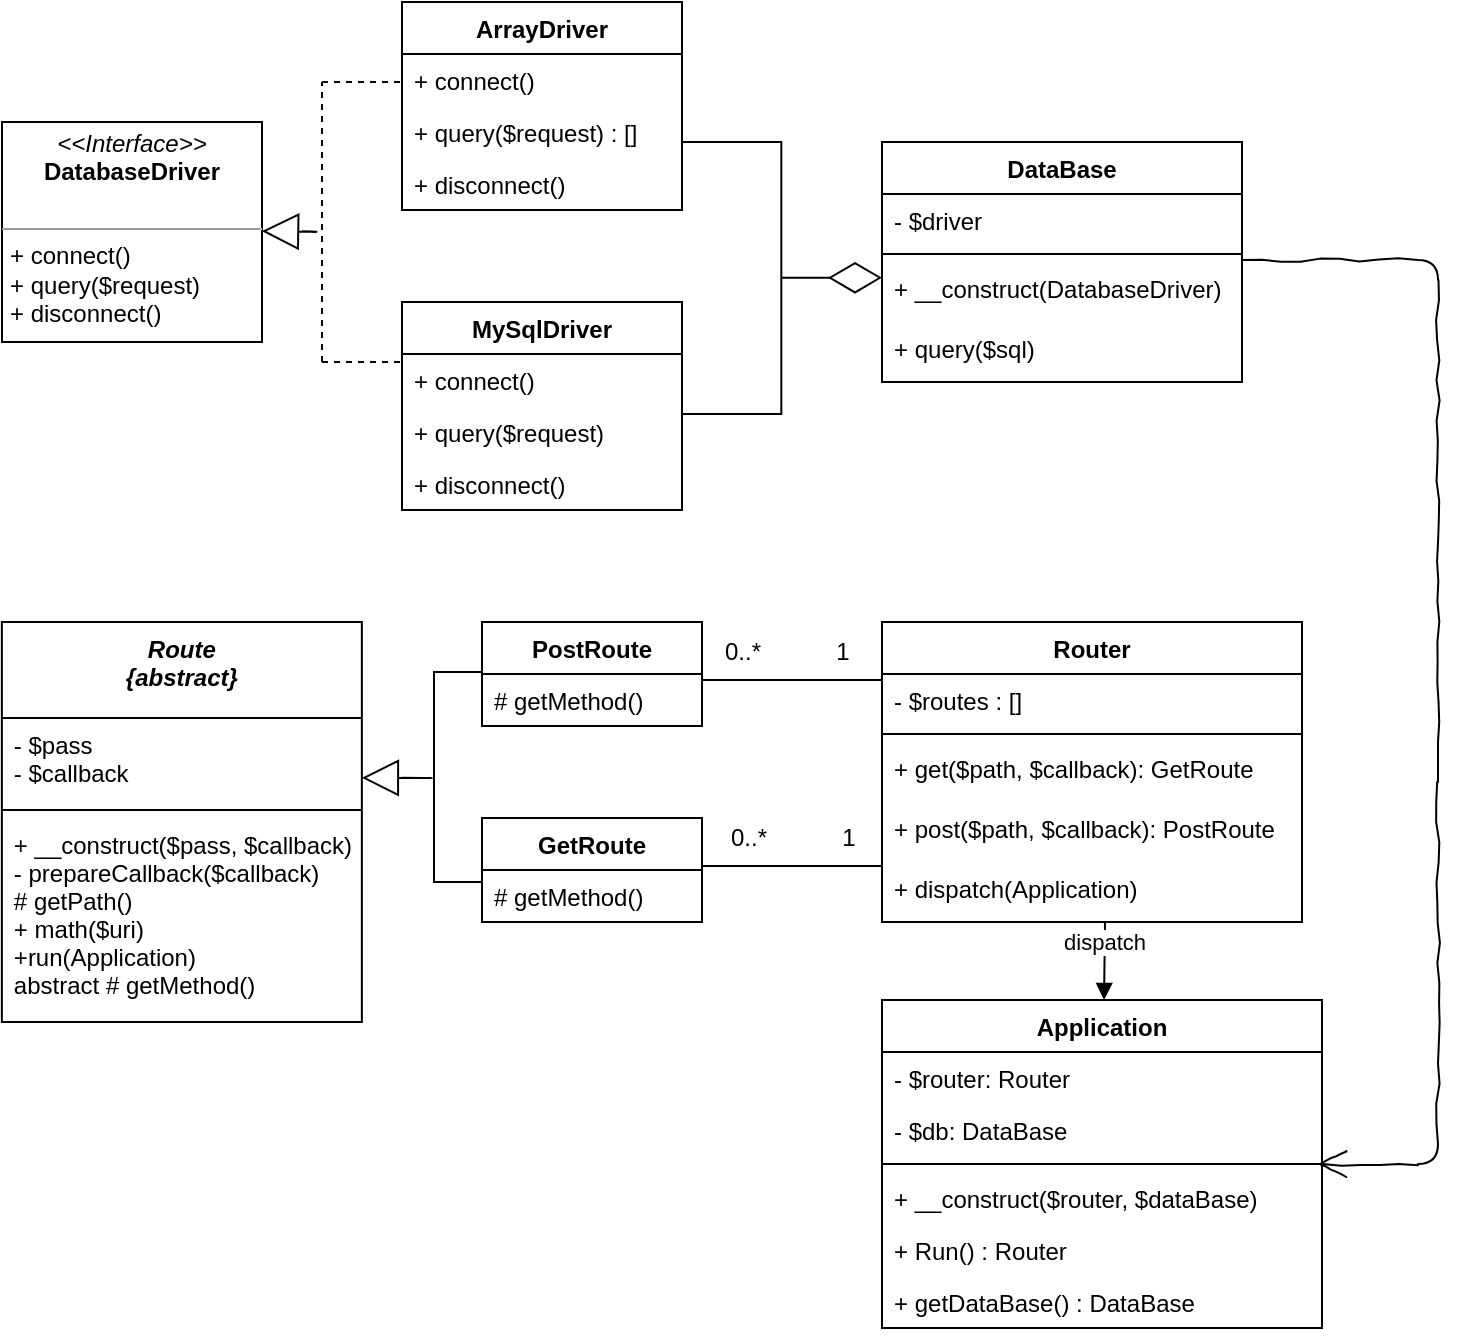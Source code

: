 <mxfile version="12.4.8" type="github">
  <diagram id="EAqPQv1zphD2tdkrLCZT" name="Page-1">
    <mxGraphModel dx="1902" dy="1037" grid="1" gridSize="10" guides="1" tooltips="1" connect="1" arrows="1" fold="1" page="1" pageScale="1" pageWidth="827" pageHeight="1169" math="0" shadow="0">
      <root>
        <mxCell id="0"/>
        <mxCell id="1" parent="0"/>
        <mxCell id="PiqDJ6yaUydBjH0UTQGq-6" value="&lt;p style=&quot;margin: 0px ; margin-top: 4px ; text-align: center&quot;&gt;&lt;i&gt;&amp;lt;&amp;lt;Interface&amp;gt;&amp;gt;&lt;/i&gt;&lt;br&gt;&lt;b&gt;DatabaseDriver&lt;/b&gt;&lt;/p&gt;&lt;p style=&quot;margin: 0px ; margin-left: 4px&quot;&gt;&lt;br&gt;&lt;/p&gt;&lt;hr size=&quot;1&quot;&gt;&lt;p style=&quot;margin: 0px ; margin-left: 4px&quot;&gt;+ connect()&lt;br&gt;+ query($request)&lt;/p&gt;&lt;p style=&quot;margin: 0px ; margin-left: 4px&quot;&gt;+ disconnect()&lt;/p&gt;" style="verticalAlign=top;align=left;overflow=fill;fontSize=12;fontFamily=Helvetica;html=1;" parent="1" vertex="1">
          <mxGeometry x="41" y="101" width="130" height="110" as="geometry"/>
        </mxCell>
        <mxCell id="PiqDJ6yaUydBjH0UTQGq-7" value="Route&#xa;{abstract}" style="swimlane;fontStyle=3;align=center;verticalAlign=top;childLayout=stackLayout;horizontal=1;startSize=48;horizontalStack=0;resizeParent=1;resizeParentMax=0;resizeLast=0;collapsible=1;marginBottom=0;" parent="1" vertex="1">
          <mxGeometry x="40.93" y="351" width="180" height="200" as="geometry">
            <mxRectangle x="40" y="370" width="90" height="48" as="alternateBounds"/>
          </mxGeometry>
        </mxCell>
        <mxCell id="PiqDJ6yaUydBjH0UTQGq-8" value="- $pass&#xa;- $callback" style="text;strokeColor=none;fillColor=none;align=left;verticalAlign=top;spacingLeft=4;spacingRight=4;overflow=hidden;rotatable=0;points=[[0,0.5],[1,0.5]];portConstraint=eastwest;" parent="PiqDJ6yaUydBjH0UTQGq-7" vertex="1">
          <mxGeometry y="48" width="180" height="42" as="geometry"/>
        </mxCell>
        <mxCell id="PiqDJ6yaUydBjH0UTQGq-9" value="" style="line;strokeWidth=1;fillColor=none;align=left;verticalAlign=middle;spacingTop=-1;spacingLeft=3;spacingRight=3;rotatable=0;labelPosition=right;points=[];portConstraint=eastwest;" parent="PiqDJ6yaUydBjH0UTQGq-7" vertex="1">
          <mxGeometry y="90" width="180" height="8" as="geometry"/>
        </mxCell>
        <mxCell id="PiqDJ6yaUydBjH0UTQGq-10" value="+ __construct($pass, $callback)&#xa;- prepareCallback($callback)&#xa;# getPath()&#xa;+ math($uri)&#xa;+run(Application)&#xa;abstract # getMethod() " style="text;strokeColor=none;fillColor=none;align=left;verticalAlign=top;spacingLeft=4;spacingRight=4;overflow=hidden;rotatable=0;points=[[0,0.5],[1,0.5]];portConstraint=eastwest;" parent="PiqDJ6yaUydBjH0UTQGq-7" vertex="1">
          <mxGeometry y="98" width="180" height="102" as="geometry"/>
        </mxCell>
        <mxCell id="PiqDJ6yaUydBjH0UTQGq-24" value="" style="endArrow=block;endSize=16;endFill=0;html=1;entryX=1.01;entryY=0.127;entryDx=0;entryDy=0;entryPerimeter=0;" parent="1" edge="1">
          <mxGeometry x="-1" y="-40" width="160" relative="1" as="geometry">
            <mxPoint x="240.93" y="428.9" as="sourcePoint"/>
            <mxPoint x="220.93" y="428.904" as="targetPoint"/>
            <Array as="points">
              <mxPoint x="261" y="429"/>
            </Array>
            <mxPoint x="40" y="40" as="offset"/>
          </mxGeometry>
        </mxCell>
        <mxCell id="PiqDJ6yaUydBjH0UTQGq-33" value="GetRoute" style="swimlane;fontStyle=1;childLayout=stackLayout;horizontal=1;startSize=26;fillColor=none;horizontalStack=0;resizeParent=1;resizeParentMax=0;resizeLast=0;collapsible=1;marginBottom=0;strokeWidth=1;" parent="1" vertex="1">
          <mxGeometry x="281" y="449" width="110" height="52" as="geometry"/>
        </mxCell>
        <mxCell id="PiqDJ6yaUydBjH0UTQGq-34" value="# getMethod()" style="text;strokeColor=none;fillColor=none;align=left;verticalAlign=top;spacingLeft=4;spacingRight=4;overflow=hidden;rotatable=0;points=[[0,0.5],[1,0.5]];portConstraint=eastwest;" parent="PiqDJ6yaUydBjH0UTQGq-33" vertex="1">
          <mxGeometry y="26" width="110" height="26" as="geometry"/>
        </mxCell>
        <mxCell id="PiqDJ6yaUydBjH0UTQGq-37" value="PostRoute" style="swimlane;fontStyle=1;childLayout=stackLayout;horizontal=1;startSize=26;fillColor=none;horizontalStack=0;resizeParent=1;resizeParentMax=0;resizeLast=0;collapsible=1;marginBottom=0;strokeWidth=1;" parent="1" vertex="1">
          <mxGeometry x="281" y="351" width="110" height="52" as="geometry"/>
        </mxCell>
        <mxCell id="PiqDJ6yaUydBjH0UTQGq-38" value="# getMethod()" style="text;strokeColor=none;fillColor=none;align=left;verticalAlign=top;spacingLeft=4;spacingRight=4;overflow=hidden;rotatable=0;points=[[0,0.5],[1,0.5]];portConstraint=eastwest;" parent="PiqDJ6yaUydBjH0UTQGq-37" vertex="1">
          <mxGeometry y="26" width="110" height="26" as="geometry"/>
        </mxCell>
        <mxCell id="PiqDJ6yaUydBjH0UTQGq-40" value="" style="strokeWidth=1;html=1;shape=mxgraph.flowchart.annotation_1;align=left;pointerEvents=1;" parent="1" vertex="1">
          <mxGeometry x="257" y="376" width="24" height="105" as="geometry"/>
        </mxCell>
        <mxCell id="PiqDJ6yaUydBjH0UTQGq-46" value="MySqlDriver" style="swimlane;fontStyle=1;childLayout=stackLayout;horizontal=1;startSize=26;fillColor=none;horizontalStack=0;resizeParent=1;resizeParentMax=0;resizeLast=0;collapsible=1;marginBottom=0;strokeWidth=1;" parent="1" vertex="1">
          <mxGeometry x="241" y="191" width="140" height="104" as="geometry"/>
        </mxCell>
        <mxCell id="PiqDJ6yaUydBjH0UTQGq-47" value="+ connect()" style="text;strokeColor=none;fillColor=none;align=left;verticalAlign=top;spacingLeft=4;spacingRight=4;overflow=hidden;rotatable=0;points=[[0,0.5],[1,0.5]];portConstraint=eastwest;" parent="PiqDJ6yaUydBjH0UTQGq-46" vertex="1">
          <mxGeometry y="26" width="140" height="26" as="geometry"/>
        </mxCell>
        <mxCell id="PiqDJ6yaUydBjH0UTQGq-48" value="+ query($request)" style="text;strokeColor=none;fillColor=none;align=left;verticalAlign=top;spacingLeft=4;spacingRight=4;overflow=hidden;rotatable=0;points=[[0,0.5],[1,0.5]];portConstraint=eastwest;" parent="PiqDJ6yaUydBjH0UTQGq-46" vertex="1">
          <mxGeometry y="52" width="140" height="26" as="geometry"/>
        </mxCell>
        <mxCell id="PiqDJ6yaUydBjH0UTQGq-49" value="+ disconnect()" style="text;strokeColor=none;fillColor=none;align=left;verticalAlign=top;spacingLeft=4;spacingRight=4;overflow=hidden;rotatable=0;points=[[0,0.5],[1,0.5]];portConstraint=eastwest;" parent="PiqDJ6yaUydBjH0UTQGq-46" vertex="1">
          <mxGeometry y="78" width="140" height="26" as="geometry"/>
        </mxCell>
        <mxCell id="PiqDJ6yaUydBjH0UTQGq-50" value="ArrayDriver" style="swimlane;fontStyle=1;childLayout=stackLayout;horizontal=1;startSize=26;fillColor=none;horizontalStack=0;resizeParent=1;resizeParentMax=0;resizeLast=0;collapsible=1;marginBottom=0;strokeWidth=1;" parent="1" vertex="1">
          <mxGeometry x="241" y="41" width="140" height="104" as="geometry"/>
        </mxCell>
        <mxCell id="PiqDJ6yaUydBjH0UTQGq-51" value="+ connect()" style="text;strokeColor=none;fillColor=none;align=left;verticalAlign=top;spacingLeft=4;spacingRight=4;overflow=hidden;rotatable=0;points=[[0,0.5],[1,0.5]];portConstraint=eastwest;" parent="PiqDJ6yaUydBjH0UTQGq-50" vertex="1">
          <mxGeometry y="26" width="140" height="26" as="geometry"/>
        </mxCell>
        <mxCell id="PiqDJ6yaUydBjH0UTQGq-52" value="+ query($request) : []" style="text;strokeColor=none;fillColor=none;align=left;verticalAlign=top;spacingLeft=4;spacingRight=4;overflow=hidden;rotatable=0;points=[[0,0.5],[1,0.5]];portConstraint=eastwest;" parent="PiqDJ6yaUydBjH0UTQGq-50" vertex="1">
          <mxGeometry y="52" width="140" height="26" as="geometry"/>
        </mxCell>
        <mxCell id="PiqDJ6yaUydBjH0UTQGq-53" value="+ disconnect()" style="text;strokeColor=none;fillColor=none;align=left;verticalAlign=top;spacingLeft=4;spacingRight=4;overflow=hidden;rotatable=0;points=[[0,0.5],[1,0.5]];portConstraint=eastwest;" parent="PiqDJ6yaUydBjH0UTQGq-50" vertex="1">
          <mxGeometry y="78" width="140" height="26" as="geometry"/>
        </mxCell>
        <mxCell id="PiqDJ6yaUydBjH0UTQGq-55" value="" style="endArrow=none;dashed=1;html=1;" parent="1" edge="1">
          <mxGeometry width="50" height="50" relative="1" as="geometry">
            <mxPoint x="201" y="81" as="sourcePoint"/>
            <mxPoint x="241" y="81" as="targetPoint"/>
          </mxGeometry>
        </mxCell>
        <mxCell id="PiqDJ6yaUydBjH0UTQGq-57" value="" style="endArrow=none;dashed=1;html=1;" parent="1" edge="1">
          <mxGeometry width="50" height="50" relative="1" as="geometry">
            <mxPoint x="201" y="221" as="sourcePoint"/>
            <mxPoint x="241" y="221" as="targetPoint"/>
          </mxGeometry>
        </mxCell>
        <mxCell id="PiqDJ6yaUydBjH0UTQGq-59" value="" style="endArrow=none;dashed=1;html=1;" parent="1" edge="1">
          <mxGeometry width="50" height="50" relative="1" as="geometry">
            <mxPoint x="201" y="221" as="sourcePoint"/>
            <mxPoint x="201" y="81" as="targetPoint"/>
          </mxGeometry>
        </mxCell>
        <mxCell id="PiqDJ6yaUydBjH0UTQGq-60" value="" style="endArrow=block;endSize=16;endFill=0;html=1;entryX=1.01;entryY=0.127;entryDx=0;entryDy=0;entryPerimeter=0;" parent="1" edge="1">
          <mxGeometry x="-1" y="-40" width="160" relative="1" as="geometry">
            <mxPoint x="191.0" y="155.58" as="sourcePoint"/>
            <mxPoint x="171.0" y="155.584" as="targetPoint"/>
            <Array as="points">
              <mxPoint x="201" y="156"/>
            </Array>
            <mxPoint x="40" y="40" as="offset"/>
          </mxGeometry>
        </mxCell>
        <mxCell id="PiqDJ6yaUydBjH0UTQGq-61" value="DataBase" style="swimlane;fontStyle=1;align=center;verticalAlign=top;childLayout=stackLayout;horizontal=1;startSize=26;horizontalStack=0;resizeParent=1;resizeParentMax=0;resizeLast=0;collapsible=1;marginBottom=0;strokeWidth=1;" parent="1" vertex="1">
          <mxGeometry x="481" y="111" width="180" height="120" as="geometry"/>
        </mxCell>
        <mxCell id="PiqDJ6yaUydBjH0UTQGq-62" value="- $driver" style="text;strokeColor=none;fillColor=none;align=left;verticalAlign=top;spacingLeft=4;spacingRight=4;overflow=hidden;rotatable=0;points=[[0,0.5],[1,0.5]];portConstraint=eastwest;" parent="PiqDJ6yaUydBjH0UTQGq-61" vertex="1">
          <mxGeometry y="26" width="180" height="26" as="geometry"/>
        </mxCell>
        <mxCell id="PiqDJ6yaUydBjH0UTQGq-63" value="" style="line;strokeWidth=1;fillColor=none;align=left;verticalAlign=middle;spacingTop=-1;spacingLeft=3;spacingRight=3;rotatable=0;labelPosition=right;points=[];portConstraint=eastwest;" parent="PiqDJ6yaUydBjH0UTQGq-61" vertex="1">
          <mxGeometry y="52" width="180" height="8" as="geometry"/>
        </mxCell>
        <mxCell id="PiqDJ6yaUydBjH0UTQGq-64" value="+ __construct(DatabaseDriver)&#xa;&#xa;" style="text;strokeColor=none;fillColor=none;align=left;verticalAlign=top;spacingLeft=4;spacingRight=4;overflow=hidden;rotatable=0;points=[[0,0.5],[1,0.5]];portConstraint=eastwest;" parent="PiqDJ6yaUydBjH0UTQGq-61" vertex="1">
          <mxGeometry y="60" width="180" height="30" as="geometry"/>
        </mxCell>
        <mxCell id="PiqDJ6yaUydBjH0UTQGq-72" value="&lt;span style=&quot;white-space: nowrap&quot;&gt;+ query($sql)&lt;/span&gt;" style="text;html=1;strokeColor=none;fillColor=none;align=left;verticalAlign=top;spacingLeft=4;spacingRight=4;whiteSpace=wrap;overflow=hidden;rotatable=0;points=[[0,0.5],[1,0.5]];portConstraint=eastwest;" parent="PiqDJ6yaUydBjH0UTQGq-61" vertex="1">
          <mxGeometry y="90" width="180" height="30" as="geometry"/>
        </mxCell>
        <mxCell id="PiqDJ6yaUydBjH0UTQGq-66" value="" style="endArrow=diamondThin;endFill=0;endSize=24;html=1;" parent="1" edge="1">
          <mxGeometry width="160" relative="1" as="geometry">
            <mxPoint x="431" y="178.88" as="sourcePoint"/>
            <mxPoint x="481" y="178.88" as="targetPoint"/>
          </mxGeometry>
        </mxCell>
        <mxCell id="PiqDJ6yaUydBjH0UTQGq-67" value="" style="strokeWidth=1;html=1;shape=mxgraph.flowchart.annotation_1;align=left;pointerEvents=1;rotation=-180;" parent="1" vertex="1">
          <mxGeometry x="380.83" y="111" width="49.83" height="136" as="geometry"/>
        </mxCell>
        <mxCell id="PiqDJ6yaUydBjH0UTQGq-68" value="Router" style="swimlane;fontStyle=1;align=center;verticalAlign=top;childLayout=stackLayout;horizontal=1;startSize=26;horizontalStack=0;resizeParent=1;resizeParentMax=0;resizeLast=0;collapsible=1;marginBottom=0;strokeWidth=1;" parent="1" vertex="1">
          <mxGeometry x="481" y="351" width="210" height="150" as="geometry"/>
        </mxCell>
        <mxCell id="PiqDJ6yaUydBjH0UTQGq-69" value="- $routes : []" style="text;strokeColor=none;fillColor=none;align=left;verticalAlign=top;spacingLeft=4;spacingRight=4;overflow=hidden;rotatable=0;points=[[0,0.5],[1,0.5]];portConstraint=eastwest;" parent="PiqDJ6yaUydBjH0UTQGq-68" vertex="1">
          <mxGeometry y="26" width="210" height="26" as="geometry"/>
        </mxCell>
        <mxCell id="PiqDJ6yaUydBjH0UTQGq-70" value="" style="line;strokeWidth=1;fillColor=none;align=left;verticalAlign=middle;spacingTop=-1;spacingLeft=3;spacingRight=3;rotatable=0;labelPosition=right;points=[];portConstraint=eastwest;" parent="PiqDJ6yaUydBjH0UTQGq-68" vertex="1">
          <mxGeometry y="52" width="210" height="8" as="geometry"/>
        </mxCell>
        <mxCell id="PiqDJ6yaUydBjH0UTQGq-73" value="+ get($path, $callback): GetRoute" style="text;strokeColor=none;fillColor=none;align=left;verticalAlign=top;spacingLeft=4;spacingRight=4;overflow=hidden;rotatable=0;points=[[0,0.5],[1,0.5]];portConstraint=eastwest;" parent="PiqDJ6yaUydBjH0UTQGq-68" vertex="1">
          <mxGeometry y="60" width="210" height="30" as="geometry"/>
        </mxCell>
        <mxCell id="PiqDJ6yaUydBjH0UTQGq-74" value="+ post($path, $callback): PostRoute" style="text;strokeColor=none;fillColor=none;align=left;verticalAlign=top;spacingLeft=4;spacingRight=4;overflow=hidden;rotatable=0;points=[[0,0.5],[1,0.5]];portConstraint=eastwest;" parent="PiqDJ6yaUydBjH0UTQGq-68" vertex="1">
          <mxGeometry y="90" width="210" height="30" as="geometry"/>
        </mxCell>
        <mxCell id="PiqDJ6yaUydBjH0UTQGq-71" value="+ dispatch(Application)" style="text;strokeColor=none;fillColor=none;align=left;verticalAlign=top;spacingLeft=4;spacingRight=4;overflow=hidden;rotatable=0;points=[[0,0.5],[1,0.5]];portConstraint=eastwest;" parent="PiqDJ6yaUydBjH0UTQGq-68" vertex="1">
          <mxGeometry y="120" width="210" height="30" as="geometry"/>
        </mxCell>
        <mxCell id="PiqDJ6yaUydBjH0UTQGq-75" value="" style="line;strokeWidth=1;fillColor=none;align=left;verticalAlign=middle;spacingTop=-1;spacingLeft=3;spacingRight=3;rotatable=0;labelPosition=right;points=[];portConstraint=eastwest;" parent="1" vertex="1">
          <mxGeometry x="391" y="376" width="90" height="8" as="geometry"/>
        </mxCell>
        <mxCell id="PiqDJ6yaUydBjH0UTQGq-76" value="0..*" style="text;html=1;resizable=0;autosize=1;align=center;verticalAlign=middle;points=[];fillColor=none;strokeColor=none;rounded=0;" parent="1" vertex="1">
          <mxGeometry x="396" y="356" width="30" height="20" as="geometry"/>
        </mxCell>
        <mxCell id="PiqDJ6yaUydBjH0UTQGq-77" value="1" style="text;html=1;resizable=0;autosize=1;align=center;verticalAlign=middle;points=[];fillColor=none;strokeColor=none;rounded=0;" parent="1" vertex="1">
          <mxGeometry x="451" y="356" width="20" height="20" as="geometry"/>
        </mxCell>
        <mxCell id="PiqDJ6yaUydBjH0UTQGq-78" value="0..*" style="text;html=1;resizable=0;autosize=1;align=center;verticalAlign=middle;points=[];fillColor=none;strokeColor=none;rounded=0;" parent="1" vertex="1">
          <mxGeometry x="398.5" y="449" width="30" height="20" as="geometry"/>
        </mxCell>
        <mxCell id="PiqDJ6yaUydBjH0UTQGq-79" value="1" style="text;html=1;resizable=0;autosize=1;align=center;verticalAlign=middle;points=[];fillColor=none;strokeColor=none;rounded=0;" parent="1" vertex="1">
          <mxGeometry x="453.5" y="449" width="20" height="20" as="geometry"/>
        </mxCell>
        <mxCell id="PiqDJ6yaUydBjH0UTQGq-80" value="" style="line;strokeWidth=1;fillColor=none;align=left;verticalAlign=middle;spacingTop=-1;spacingLeft=3;spacingRight=3;rotatable=0;labelPosition=right;points=[];portConstraint=eastwest;" parent="1" vertex="1">
          <mxGeometry x="391" y="469" width="90" height="8" as="geometry"/>
        </mxCell>
        <mxCell id="PiqDJ6yaUydBjH0UTQGq-81" value="Application" style="swimlane;fontStyle=1;align=center;verticalAlign=top;childLayout=stackLayout;horizontal=1;startSize=26;horizontalStack=0;resizeParent=1;resizeParentMax=0;resizeLast=0;collapsible=1;marginBottom=0;strokeWidth=1;" parent="1" vertex="1">
          <mxGeometry x="481" y="540" width="220" height="164" as="geometry"/>
        </mxCell>
        <mxCell id="PiqDJ6yaUydBjH0UTQGq-82" value="- $router: Router" style="text;strokeColor=none;fillColor=none;align=left;verticalAlign=top;spacingLeft=4;spacingRight=4;overflow=hidden;rotatable=0;points=[[0,0.5],[1,0.5]];portConstraint=eastwest;" parent="PiqDJ6yaUydBjH0UTQGq-81" vertex="1">
          <mxGeometry y="26" width="220" height="26" as="geometry"/>
        </mxCell>
        <mxCell id="PiqDJ6yaUydBjH0UTQGq-85" value="- $db: DataBase" style="text;strokeColor=none;fillColor=none;align=left;verticalAlign=top;spacingLeft=4;spacingRight=4;overflow=hidden;rotatable=0;points=[[0,0.5],[1,0.5]];portConstraint=eastwest;" parent="PiqDJ6yaUydBjH0UTQGq-81" vertex="1">
          <mxGeometry y="52" width="220" height="26" as="geometry"/>
        </mxCell>
        <mxCell id="PiqDJ6yaUydBjH0UTQGq-83" value="" style="line;strokeWidth=1;fillColor=none;align=left;verticalAlign=middle;spacingTop=-1;spacingLeft=3;spacingRight=3;rotatable=0;labelPosition=right;points=[];portConstraint=eastwest;" parent="PiqDJ6yaUydBjH0UTQGq-81" vertex="1">
          <mxGeometry y="78" width="220" height="8" as="geometry"/>
        </mxCell>
        <mxCell id="PiqDJ6yaUydBjH0UTQGq-84" value="+ __construct($router, $dataBase)" style="text;strokeColor=none;fillColor=none;align=left;verticalAlign=top;spacingLeft=4;spacingRight=4;overflow=hidden;rotatable=0;points=[[0,0.5],[1,0.5]];portConstraint=eastwest;" parent="PiqDJ6yaUydBjH0UTQGq-81" vertex="1">
          <mxGeometry y="86" width="220" height="26" as="geometry"/>
        </mxCell>
        <mxCell id="PiqDJ6yaUydBjH0UTQGq-87" value="+ Run() : Router" style="text;strokeColor=none;fillColor=none;align=left;verticalAlign=top;spacingLeft=4;spacingRight=4;overflow=hidden;rotatable=0;points=[[0,0.5],[1,0.5]];portConstraint=eastwest;" parent="PiqDJ6yaUydBjH0UTQGq-81" vertex="1">
          <mxGeometry y="112" width="220" height="26" as="geometry"/>
        </mxCell>
        <mxCell id="PiqDJ6yaUydBjH0UTQGq-86" value="+ getDataBase() : DataBase" style="text;strokeColor=none;fillColor=none;align=left;verticalAlign=top;spacingLeft=4;spacingRight=4;overflow=hidden;rotatable=0;points=[[0,0.5],[1,0.5]];portConstraint=eastwest;" parent="PiqDJ6yaUydBjH0UTQGq-81" vertex="1">
          <mxGeometry y="138" width="220" height="26" as="geometry"/>
        </mxCell>
        <mxCell id="PiqDJ6yaUydBjH0UTQGq-88" value="dispatch" style="html=1;verticalAlign=bottom;endArrow=block;exitX=0.531;exitY=0.986;exitDx=0;exitDy=0;exitPerimeter=0;" parent="1" source="PiqDJ6yaUydBjH0UTQGq-71" target="PiqDJ6yaUydBjH0UTQGq-81" edge="1">
          <mxGeometry width="80" relative="1" as="geometry">
            <mxPoint x="321" y="591" as="sourcePoint"/>
            <mxPoint x="401" y="591" as="targetPoint"/>
          </mxGeometry>
        </mxCell>
        <mxCell id="PiqDJ6yaUydBjH0UTQGq-89" value="" style="endArrow=open;endFill=1;endSize=12;html=1;comic=1;" parent="1" edge="1">
          <mxGeometry width="160" relative="1" as="geometry">
            <mxPoint x="661" y="170" as="sourcePoint"/>
            <mxPoint x="699" y="622" as="targetPoint"/>
            <Array as="points">
              <mxPoint x="759" y="170"/>
              <mxPoint x="759" y="421"/>
              <mxPoint x="759" y="622"/>
            </Array>
          </mxGeometry>
        </mxCell>
      </root>
    </mxGraphModel>
  </diagram>
</mxfile>
